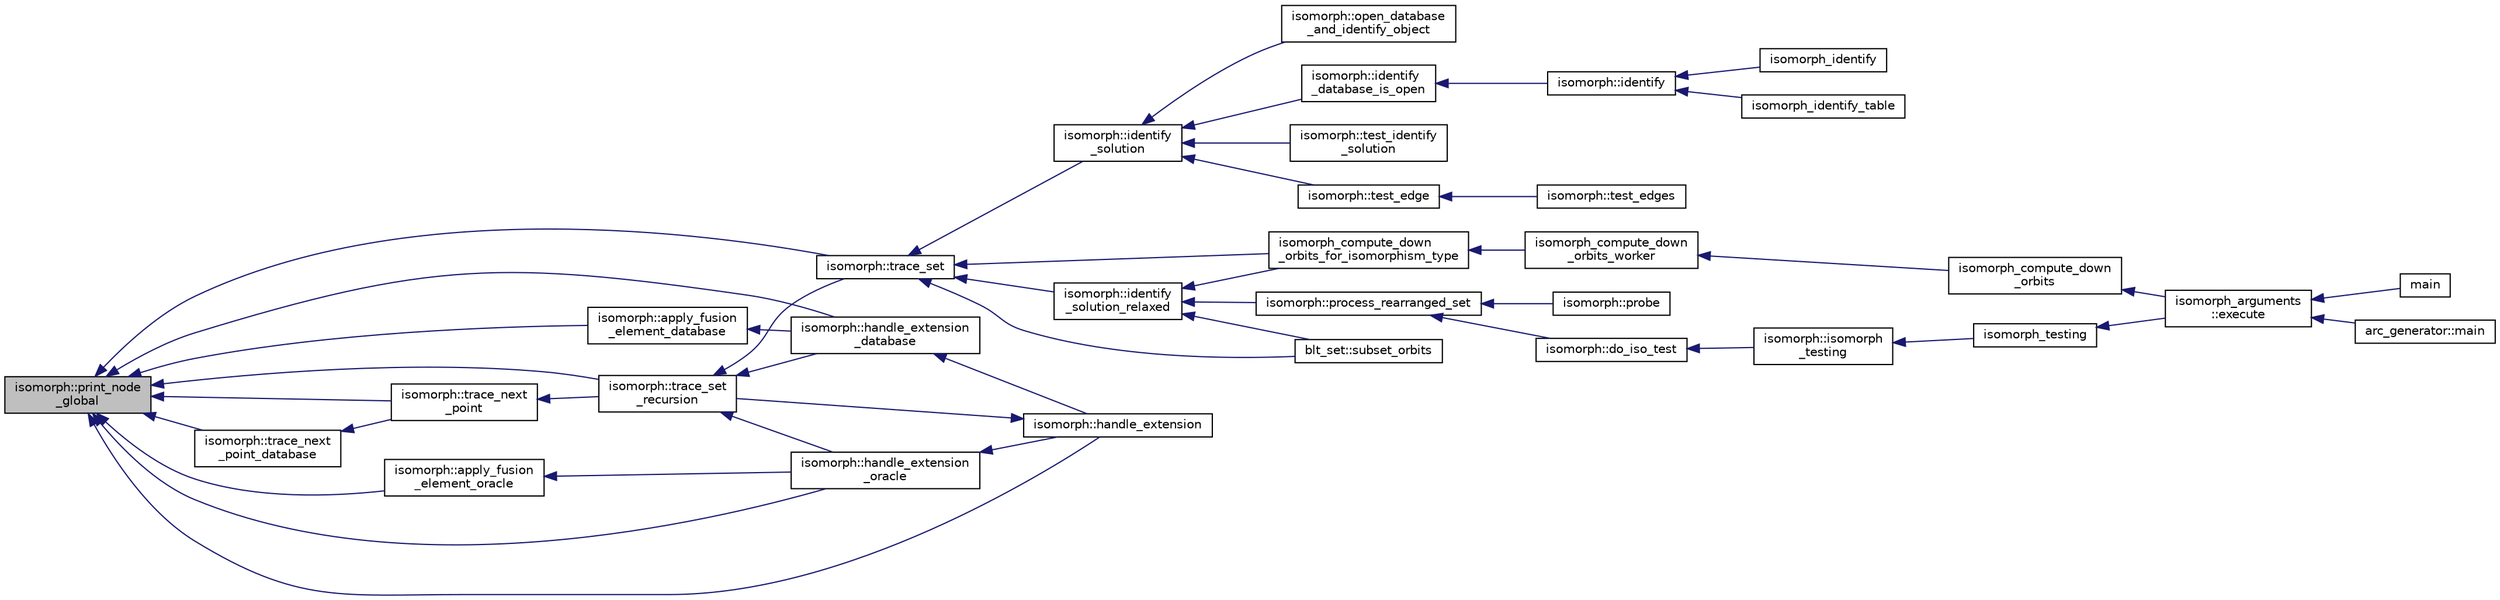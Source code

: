 digraph "isomorph::print_node_global"
{
  edge [fontname="Helvetica",fontsize="10",labelfontname="Helvetica",labelfontsize="10"];
  node [fontname="Helvetica",fontsize="10",shape=record];
  rankdir="LR";
  Node9767 [label="isomorph::print_node\l_global",height=0.2,width=0.4,color="black", fillcolor="grey75", style="filled", fontcolor="black"];
  Node9767 -> Node9768 [dir="back",color="midnightblue",fontsize="10",style="solid",fontname="Helvetica"];
  Node9768 [label="isomorph::trace_set",height=0.2,width=0.4,color="black", fillcolor="white", style="filled",URL="$d3/d5f/classisomorph.html#ab7bbf8af4ad4d1c7bcbbd190ee2ce6a6"];
  Node9768 -> Node9769 [dir="back",color="midnightblue",fontsize="10",style="solid",fontname="Helvetica"];
  Node9769 [label="blt_set::subset_orbits",height=0.2,width=0.4,color="black", fillcolor="white", style="filled",URL="$d1/d3d/classblt__set.html#af8f79fc4346244acfa0e2c2d23c36993"];
  Node9768 -> Node9770 [dir="back",color="midnightblue",fontsize="10",style="solid",fontname="Helvetica"];
  Node9770 [label="isomorph_compute_down\l_orbits_for_isomorphism_type",height=0.2,width=0.4,color="black", fillcolor="white", style="filled",URL="$d4/d7e/isomorph__global_8_c.html#a13519b3a5d3b5ceb26b4bec6736b0086"];
  Node9770 -> Node9771 [dir="back",color="midnightblue",fontsize="10",style="solid",fontname="Helvetica"];
  Node9771 [label="isomorph_compute_down\l_orbits_worker",height=0.2,width=0.4,color="black", fillcolor="white", style="filled",URL="$d4/d7e/isomorph__global_8_c.html#a4edf4a833ce5638a3d58cfae1c702b37"];
  Node9771 -> Node9772 [dir="back",color="midnightblue",fontsize="10",style="solid",fontname="Helvetica"];
  Node9772 [label="isomorph_compute_down\l_orbits",height=0.2,width=0.4,color="black", fillcolor="white", style="filled",URL="$d4/d7e/isomorph__global_8_c.html#a3613cea19158edd30958c4edecd97d53"];
  Node9772 -> Node9773 [dir="back",color="midnightblue",fontsize="10",style="solid",fontname="Helvetica"];
  Node9773 [label="isomorph_arguments\l::execute",height=0.2,width=0.4,color="black", fillcolor="white", style="filled",URL="$d5/de4/classisomorph__arguments.html#aa85e472d14906abdd5672dc66027583e"];
  Node9773 -> Node9774 [dir="back",color="midnightblue",fontsize="10",style="solid",fontname="Helvetica"];
  Node9774 [label="main",height=0.2,width=0.4,color="black", fillcolor="white", style="filled",URL="$d1/d5e/blt__main_8_c.html#a217dbf8b442f20279ea00b898af96f52"];
  Node9773 -> Node9775 [dir="back",color="midnightblue",fontsize="10",style="solid",fontname="Helvetica"];
  Node9775 [label="arc_generator::main",height=0.2,width=0.4,color="black", fillcolor="white", style="filled",URL="$d4/d21/classarc__generator.html#ad80140b51b165dad1fe6ab232be7829a"];
  Node9768 -> Node9776 [dir="back",color="midnightblue",fontsize="10",style="solid",fontname="Helvetica"];
  Node9776 [label="isomorph::identify\l_solution_relaxed",height=0.2,width=0.4,color="black", fillcolor="white", style="filled",URL="$d3/d5f/classisomorph.html#a8c36c61c16700d8e570f71f84a4aabc6"];
  Node9776 -> Node9769 [dir="back",color="midnightblue",fontsize="10",style="solid",fontname="Helvetica"];
  Node9776 -> Node9770 [dir="back",color="midnightblue",fontsize="10",style="solid",fontname="Helvetica"];
  Node9776 -> Node9777 [dir="back",color="midnightblue",fontsize="10",style="solid",fontname="Helvetica"];
  Node9777 [label="isomorph::process_rearranged_set",height=0.2,width=0.4,color="black", fillcolor="white", style="filled",URL="$d3/d5f/classisomorph.html#a7767fd5f1da6dfd7f93810be99ba4ab6"];
  Node9777 -> Node9778 [dir="back",color="midnightblue",fontsize="10",style="solid",fontname="Helvetica"];
  Node9778 [label="isomorph::probe",height=0.2,width=0.4,color="black", fillcolor="white", style="filled",URL="$d3/d5f/classisomorph.html#a9cb6fed7b6ac639d886b117a1f454441"];
  Node9777 -> Node9779 [dir="back",color="midnightblue",fontsize="10",style="solid",fontname="Helvetica"];
  Node9779 [label="isomorph::do_iso_test",height=0.2,width=0.4,color="black", fillcolor="white", style="filled",URL="$d3/d5f/classisomorph.html#a51fc3bf5cc3a99282a489b2df37ee24e"];
  Node9779 -> Node9780 [dir="back",color="midnightblue",fontsize="10",style="solid",fontname="Helvetica"];
  Node9780 [label="isomorph::isomorph\l_testing",height=0.2,width=0.4,color="black", fillcolor="white", style="filled",URL="$d3/d5f/classisomorph.html#ad7945ec94ba0ba16953482edfaa4da6e"];
  Node9780 -> Node9781 [dir="back",color="midnightblue",fontsize="10",style="solid",fontname="Helvetica"];
  Node9781 [label="isomorph_testing",height=0.2,width=0.4,color="black", fillcolor="white", style="filled",URL="$d4/d7e/isomorph__global_8_c.html#a5a73cbe9f89c4727f086482ee2d238f9"];
  Node9781 -> Node9773 [dir="back",color="midnightblue",fontsize="10",style="solid",fontname="Helvetica"];
  Node9768 -> Node9782 [dir="back",color="midnightblue",fontsize="10",style="solid",fontname="Helvetica"];
  Node9782 [label="isomorph::identify\l_solution",height=0.2,width=0.4,color="black", fillcolor="white", style="filled",URL="$d3/d5f/classisomorph.html#abc63d2e561a6209e32c47d8486c9a67e"];
  Node9782 -> Node9783 [dir="back",color="midnightblue",fontsize="10",style="solid",fontname="Helvetica"];
  Node9783 [label="isomorph::test_identify\l_solution",height=0.2,width=0.4,color="black", fillcolor="white", style="filled",URL="$d3/d5f/classisomorph.html#aa2c95f309e3283179e87bbbd83bfdc7d"];
  Node9782 -> Node9784 [dir="back",color="midnightblue",fontsize="10",style="solid",fontname="Helvetica"];
  Node9784 [label="isomorph::test_edge",height=0.2,width=0.4,color="black", fillcolor="white", style="filled",URL="$d3/d5f/classisomorph.html#a591165fa287477b480f5b7081198ba46"];
  Node9784 -> Node9785 [dir="back",color="midnightblue",fontsize="10",style="solid",fontname="Helvetica"];
  Node9785 [label="isomorph::test_edges",height=0.2,width=0.4,color="black", fillcolor="white", style="filled",URL="$d3/d5f/classisomorph.html#ad23507927d8f7698073475d12b2a85bc"];
  Node9782 -> Node9786 [dir="back",color="midnightblue",fontsize="10",style="solid",fontname="Helvetica"];
  Node9786 [label="isomorph::open_database\l_and_identify_object",height=0.2,width=0.4,color="black", fillcolor="white", style="filled",URL="$d3/d5f/classisomorph.html#aa4e387f26f609fc9379d2e01f6cc27d0"];
  Node9782 -> Node9787 [dir="back",color="midnightblue",fontsize="10",style="solid",fontname="Helvetica"];
  Node9787 [label="isomorph::identify\l_database_is_open",height=0.2,width=0.4,color="black", fillcolor="white", style="filled",URL="$d3/d5f/classisomorph.html#a4a5d04d07ac8c2a994fa174f156dea73"];
  Node9787 -> Node9788 [dir="back",color="midnightblue",fontsize="10",style="solid",fontname="Helvetica"];
  Node9788 [label="isomorph::identify",height=0.2,width=0.4,color="black", fillcolor="white", style="filled",URL="$d3/d5f/classisomorph.html#a78ecf843b9f6ca1cfd666e222edd90ae"];
  Node9788 -> Node9789 [dir="back",color="midnightblue",fontsize="10",style="solid",fontname="Helvetica"];
  Node9789 [label="isomorph_identify",height=0.2,width=0.4,color="black", fillcolor="white", style="filled",URL="$d4/d7e/isomorph__global_8_c.html#aa0fe57c73d5668eee10a6022ada7f6a3"];
  Node9788 -> Node9790 [dir="back",color="midnightblue",fontsize="10",style="solid",fontname="Helvetica"];
  Node9790 [label="isomorph_identify_table",height=0.2,width=0.4,color="black", fillcolor="white", style="filled",URL="$d4/d7e/isomorph__global_8_c.html#a9fd19ea945561cf2a6bb5c72dd4b1cb2"];
  Node9767 -> Node9791 [dir="back",color="midnightblue",fontsize="10",style="solid",fontname="Helvetica"];
  Node9791 [label="isomorph::trace_set\l_recursion",height=0.2,width=0.4,color="black", fillcolor="white", style="filled",URL="$d3/d5f/classisomorph.html#a8ef29320b04d7ca09212706e47b013b9"];
  Node9791 -> Node9768 [dir="back",color="midnightblue",fontsize="10",style="solid",fontname="Helvetica"];
  Node9791 -> Node9792 [dir="back",color="midnightblue",fontsize="10",style="solid",fontname="Helvetica"];
  Node9792 [label="isomorph::handle_extension\l_database",height=0.2,width=0.4,color="black", fillcolor="white", style="filled",URL="$d3/d5f/classisomorph.html#ad98512c3c74bafd90d4d23cf048ebc2e"];
  Node9792 -> Node9793 [dir="back",color="midnightblue",fontsize="10",style="solid",fontname="Helvetica"];
  Node9793 [label="isomorph::handle_extension",height=0.2,width=0.4,color="black", fillcolor="white", style="filled",URL="$d3/d5f/classisomorph.html#add6e954f5b8fdcbd11c4743afb44531b"];
  Node9793 -> Node9791 [dir="back",color="midnightblue",fontsize="10",style="solid",fontname="Helvetica"];
  Node9791 -> Node9794 [dir="back",color="midnightblue",fontsize="10",style="solid",fontname="Helvetica"];
  Node9794 [label="isomorph::handle_extension\l_oracle",height=0.2,width=0.4,color="black", fillcolor="white", style="filled",URL="$d3/d5f/classisomorph.html#acc99e89e75ae8f8ddf2d5d5160363c6e"];
  Node9794 -> Node9793 [dir="back",color="midnightblue",fontsize="10",style="solid",fontname="Helvetica"];
  Node9767 -> Node9795 [dir="back",color="midnightblue",fontsize="10",style="solid",fontname="Helvetica"];
  Node9795 [label="isomorph::trace_next\l_point",height=0.2,width=0.4,color="black", fillcolor="white", style="filled",URL="$d3/d5f/classisomorph.html#abbd0155495f572d2ba628955275cc7da"];
  Node9795 -> Node9791 [dir="back",color="midnightblue",fontsize="10",style="solid",fontname="Helvetica"];
  Node9767 -> Node9796 [dir="back",color="midnightblue",fontsize="10",style="solid",fontname="Helvetica"];
  Node9796 [label="isomorph::trace_next\l_point_database",height=0.2,width=0.4,color="black", fillcolor="white", style="filled",URL="$d3/d5f/classisomorph.html#a45b142052e2877d9dcaa9f805a95f18f"];
  Node9796 -> Node9795 [dir="back",color="midnightblue",fontsize="10",style="solid",fontname="Helvetica"];
  Node9767 -> Node9793 [dir="back",color="midnightblue",fontsize="10",style="solid",fontname="Helvetica"];
  Node9767 -> Node9792 [dir="back",color="midnightblue",fontsize="10",style="solid",fontname="Helvetica"];
  Node9767 -> Node9794 [dir="back",color="midnightblue",fontsize="10",style="solid",fontname="Helvetica"];
  Node9767 -> Node9797 [dir="back",color="midnightblue",fontsize="10",style="solid",fontname="Helvetica"];
  Node9797 [label="isomorph::apply_fusion\l_element_database",height=0.2,width=0.4,color="black", fillcolor="white", style="filled",URL="$d3/d5f/classisomorph.html#aab57f0f3ffbae79f2cb3b055fcd9c090"];
  Node9797 -> Node9792 [dir="back",color="midnightblue",fontsize="10",style="solid",fontname="Helvetica"];
  Node9767 -> Node9798 [dir="back",color="midnightblue",fontsize="10",style="solid",fontname="Helvetica"];
  Node9798 [label="isomorph::apply_fusion\l_element_oracle",height=0.2,width=0.4,color="black", fillcolor="white", style="filled",URL="$d3/d5f/classisomorph.html#ac8f7bb76db1ce5fa9a34f2ac50f221e1"];
  Node9798 -> Node9794 [dir="back",color="midnightblue",fontsize="10",style="solid",fontname="Helvetica"];
}
